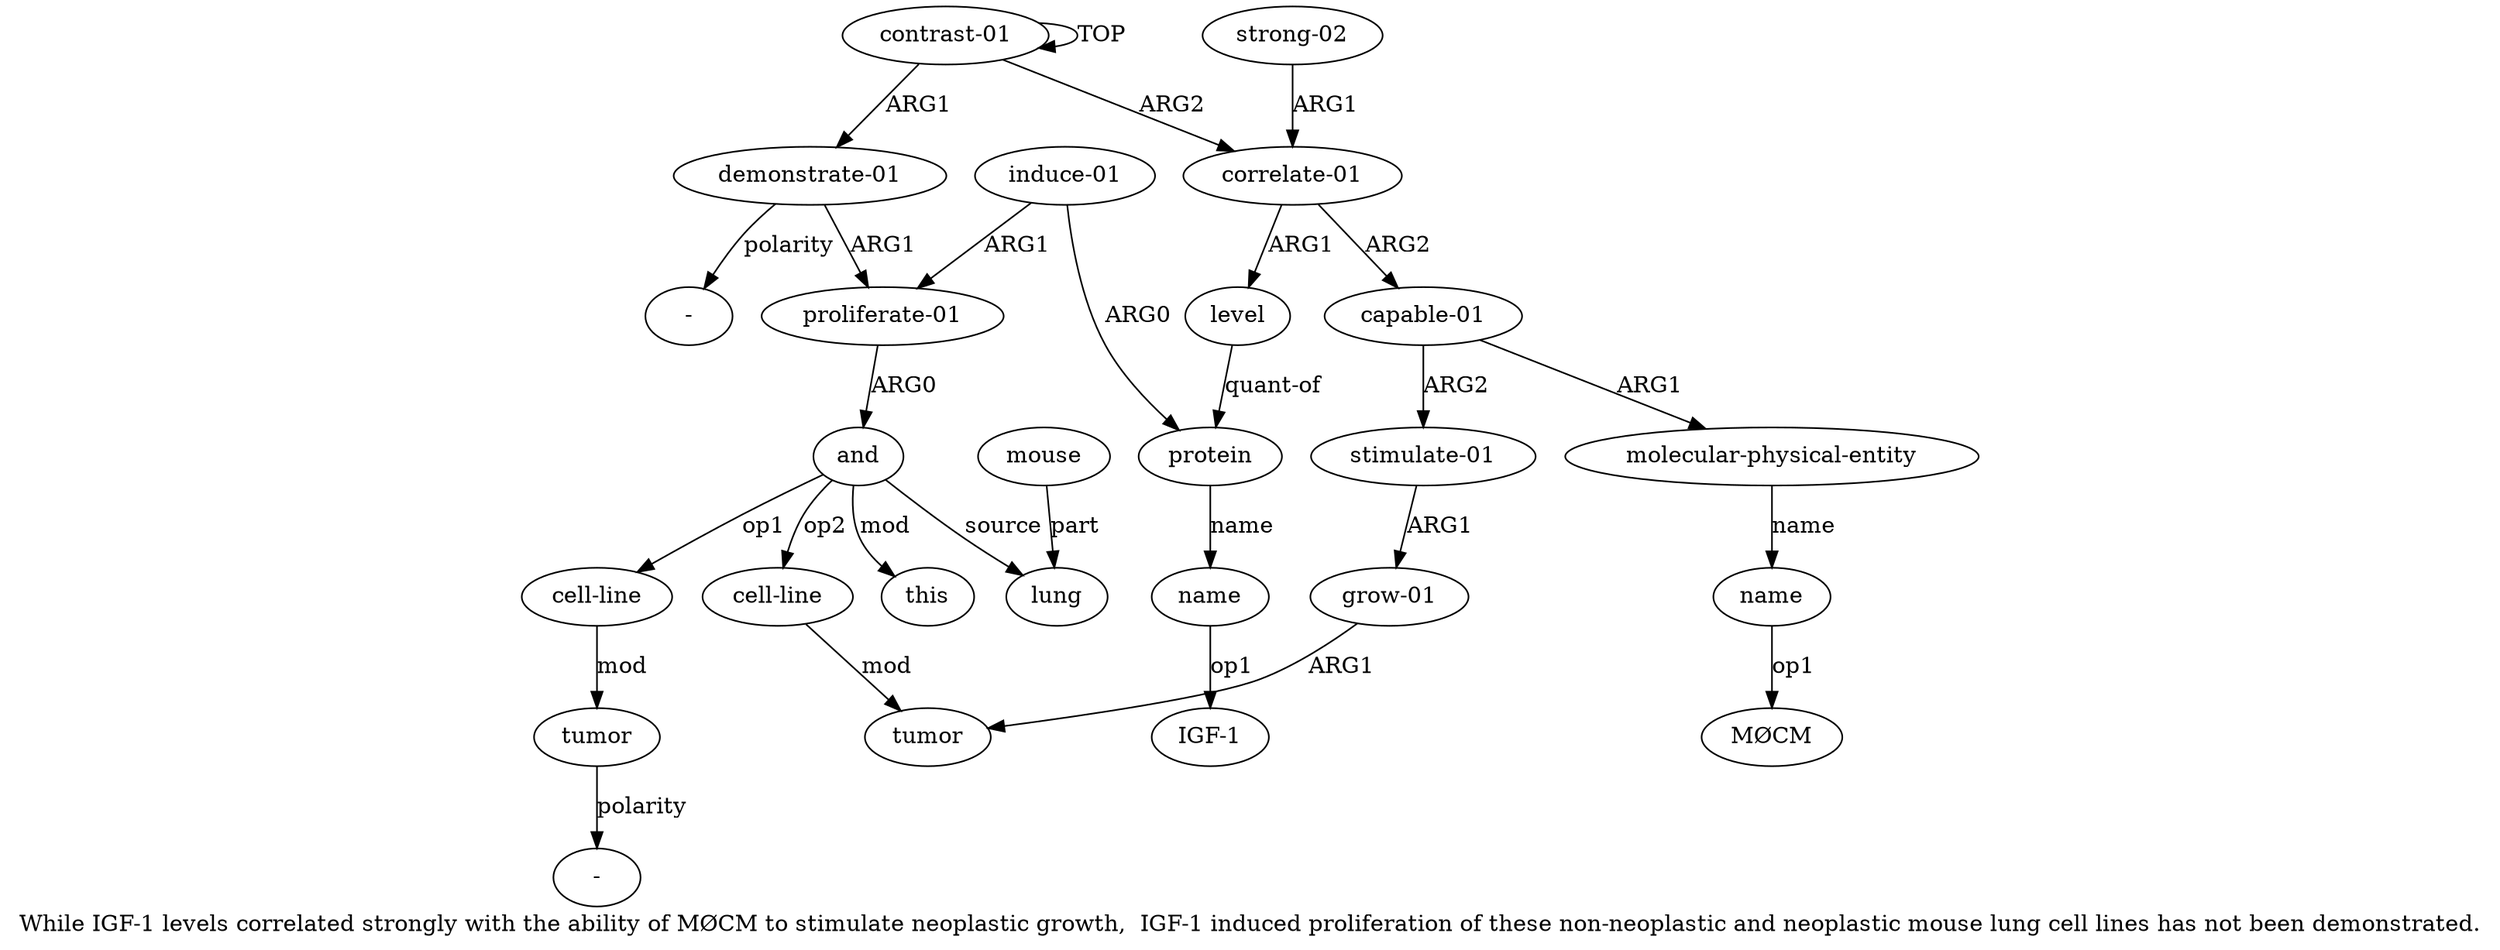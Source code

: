 digraph  {
	graph [label="While IGF-1 levels correlated strongly with the ability of MØCM to stimulate neoplastic growth,  IGF-1 induced proliferation of \
these non-neoplastic and neoplastic mouse lung cell lines has not been demonstrated."];
	node [label="\N"];
	a20	 [color=black,
		gold_ind=20,
		gold_label="grow-01",
		label="grow-01",
		test_ind=20,
		test_label="grow-01"];
	a7	 [color=black,
		gold_ind=7,
		gold_label=tumor,
		label=tumor,
		test_ind=7,
		test_label=tumor];
	a20 -> a7 [key=0,
	color=black,
	gold_label=ARG1,
	label=ARG1,
	test_label=ARG1];
a21 [color=black,
	gold_ind=21,
	gold_label="strong-02",
	label="strong-02",
	test_ind=21,
	test_label="strong-02"];
a14 [color=black,
	gold_ind=14,
	gold_label="correlate-01",
	label="correlate-01",
	test_ind=14,
	test_label="correlate-01"];
a21 -> a14 [key=0,
color=black,
gold_label=ARG1,
label=ARG1,
test_label=ARG1];
"a1 -" [color=black,
gold_ind=-1,
gold_label="-",
label="-",
test_ind=-1,
test_label="-"];
"a13 IGF-1" [color=black,
gold_ind=-1,
gold_label="IGF-1",
label="IGF-1",
test_ind=-1,
test_label="IGF-1"];
a15 [color=black,
gold_ind=15,
gold_label=level,
label=level,
test_ind=15,
test_label=level];
a12 [color=black,
gold_ind=12,
gold_label=protein,
label=protein,
test_ind=12,
test_label=protein];
a15 -> a12 [key=0,
color=black,
gold_label="quant-of",
label="quant-of",
test_label="quant-of"];
a14 -> a15 [key=0,
color=black,
gold_label=ARG1,
label=ARG1,
test_label=ARG1];
a16 [color=black,
gold_ind=16,
gold_label="capable-01",
label="capable-01",
test_ind=16,
test_label="capable-01"];
a14 -> a16 [key=0,
color=black,
gold_label=ARG2,
label=ARG2,
test_label=ARG2];
a17 [color=black,
gold_ind=17,
gold_label="molecular-physical-entity",
label="molecular-physical-entity",
test_ind=17,
test_label="molecular-physical-entity"];
a18 [color=black,
gold_ind=18,
gold_label=name,
label=name,
test_ind=18,
test_label=name];
a17 -> a18 [key=0,
color=black,
gold_label=name,
label=name,
test_label=name];
a16 -> a17 [key=0,
color=black,
gold_label=ARG1,
label=ARG1,
test_label=ARG1];
a19 [color=black,
gold_ind=19,
gold_label="stimulate-01",
label="stimulate-01",
test_ind=19,
test_label="stimulate-01"];
a16 -> a19 [key=0,
color=black,
gold_label=ARG2,
label=ARG2,
test_label=ARG2];
a11 [color=black,
gold_ind=11,
gold_label="induce-01",
label="induce-01",
test_ind=11,
test_label="induce-01"];
a11 -> a12 [key=0,
color=black,
gold_label=ARG0,
label=ARG0,
test_label=ARG0];
a2 [color=black,
gold_ind=2,
gold_label="proliferate-01",
label="proliferate-01",
test_ind=2,
test_label="proliferate-01"];
a11 -> a2 [key=0,
color=black,
gold_label=ARG1,
label=ARG1,
test_label=ARG1];
a10 [color=black,
gold_ind=10,
gold_label=this,
label=this,
test_ind=10,
test_label=this];
a13 [color=black,
gold_ind=13,
gold_label=name,
label=name,
test_ind=13,
test_label=name];
a13 -> "a13 IGF-1" [key=0,
color=black,
gold_label=op1,
label=op1,
test_label=op1];
a12 -> a13 [key=0,
color=black,
gold_label=name,
label=name,
test_label=name];
a19 -> a20 [key=0,
color=black,
gold_label=ARG1,
label=ARG1,
test_label=ARG1];
"a18 MØCM" [color=black,
gold_ind=-1,
gold_label=MØCM,
label=MØCM,
test_ind=-1,
test_label=MØCM];
a18 -> "a18 MØCM" [key=0,
color=black,
gold_label=op1,
label=op1,
test_label=op1];
"a5 -" [color=black,
gold_ind=-1,
gold_label="-",
label="-",
test_ind=-1,
test_label="-"];
a1 [color=black,
gold_ind=1,
gold_label="demonstrate-01",
label="demonstrate-01",
test_ind=1,
test_label="demonstrate-01"];
a1 -> "a1 -" [key=0,
color=black,
gold_label=polarity,
label=polarity,
test_label=polarity];
a1 -> a2 [key=0,
color=black,
gold_label=ARG1,
label=ARG1,
test_label=ARG1];
a0 [color=black,
gold_ind=0,
gold_label="contrast-01",
label="contrast-01",
test_ind=0,
test_label="contrast-01"];
a0 -> a14 [key=0,
color=black,
gold_label=ARG2,
label=ARG2,
test_label=ARG2];
a0 -> a1 [key=0,
color=black,
gold_label=ARG1,
label=ARG1,
test_label=ARG1];
a0 -> a0 [key=0,
color=black,
gold_label=TOP,
label=TOP,
test_label=TOP];
a3 [color=black,
gold_ind=3,
gold_label=and,
label=and,
test_ind=3,
test_label=and];
a3 -> a10 [key=0,
color=black,
gold_label=mod,
label=mod,
test_label=mod];
a4 [color=black,
gold_ind=4,
gold_label="cell-line",
label="cell-line",
test_ind=4,
test_label="cell-line"];
a3 -> a4 [key=0,
color=black,
gold_label=op1,
label=op1,
test_label=op1];
a6 [color=black,
gold_ind=6,
gold_label="cell-line",
label="cell-line",
test_ind=6,
test_label="cell-line"];
a3 -> a6 [key=0,
color=black,
gold_label=op2,
label=op2,
test_label=op2];
a8 [color=black,
gold_ind=8,
gold_label=lung,
label=lung,
test_ind=8,
test_label=lung];
a3 -> a8 [key=0,
color=black,
gold_label=source,
label=source,
test_label=source];
a2 -> a3 [key=0,
color=black,
gold_label=ARG0,
label=ARG0,
test_label=ARG0];
a5 [color=black,
gold_ind=5,
gold_label=tumor,
label=tumor,
test_ind=5,
test_label=tumor];
a5 -> "a5 -" [key=0,
color=black,
gold_label=polarity,
label=polarity,
test_label=polarity];
a4 -> a5 [key=0,
color=black,
gold_label=mod,
label=mod,
test_label=mod];
a6 -> a7 [key=0,
color=black,
gold_label=mod,
label=mod,
test_label=mod];
a9 [color=black,
gold_ind=9,
gold_label=mouse,
label=mouse,
test_ind=9,
test_label=mouse];
a9 -> a8 [key=0,
color=black,
gold_label=part,
label=part,
test_label=part];
}
